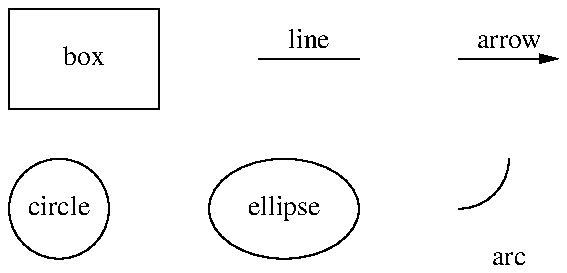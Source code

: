 .PS
B1: box "box";
move;
line "line" "";
move;
arrow "arrow" "";
move to B1.sw
move down
right
circle "circle";
move;
ellipse "ellipse";
move;
arc; down; move; "arc"
.PE
